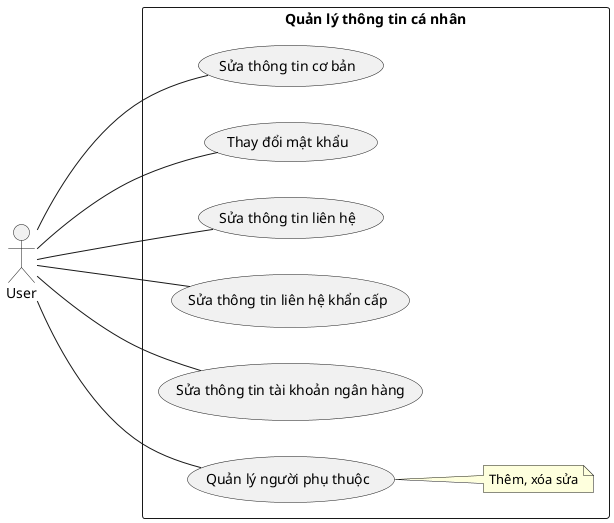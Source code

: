 @startuml "Quản lý thông tin cá nhân"
left to right direction
skinparam packageStyle rectangle
actor User

' Info
package "Quản lý thông tin cá nhân" {
    User --- (Sửa thông tin cơ bản)
    User --- (Thay đổi mật khẩu)

    User --- (Sửa thông tin liên hệ)
    User --- (Sửa thông tin liên hệ khẩn cấp)
    User --- (Sửa thông tin tài khoản ngân hàng)
    User --- (Quản lý người phụ thuộc)
    note right of (Quản lý người phụ thuộc): Thêm, xóa sửa

    ' User --- (Quản lý kinh nghiệm làm việc)
    ' note right of (Quản lý kinh nghiệm làm việc): Thêm, xóa sửa

    ' User --- (Quản lý thông tin giấy phép, chứng chỉ)
    ' note right of (Quản lý thông tin giấy phép, chứng chỉ): Thêm, xóa sửa

    ' User --- (Quản lý thông tin trình độ ngôn ngữ)
    ' note right of (Quản lý thông tin trình độ ngôn ngữ): Thêm, xóa sửa

    ' User --- (Quản lý thông tin trình độ học vấn)
    ' note right of (Quản lý thông tin trình độ học vấn): Thêm, xóa sửa

    ' User --- (Quản lý thông tin kỹ năng làm việc)
    ' note right of (Quản lý thông tin kỹ năng làm việc): Thêm, xóa sửa

    @enduml